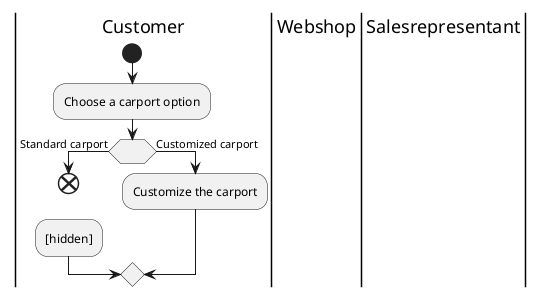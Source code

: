 @startuml
'https://plantuml.com/activity-diagram-beta

|Customer|
start
:Choose a carport option;
if ( )  then (Standard carport)
end
-[hidden]
else  (Customized carport)
:Customize the carport;
|Webshop|


|Salesrepresentant|

@enduml

